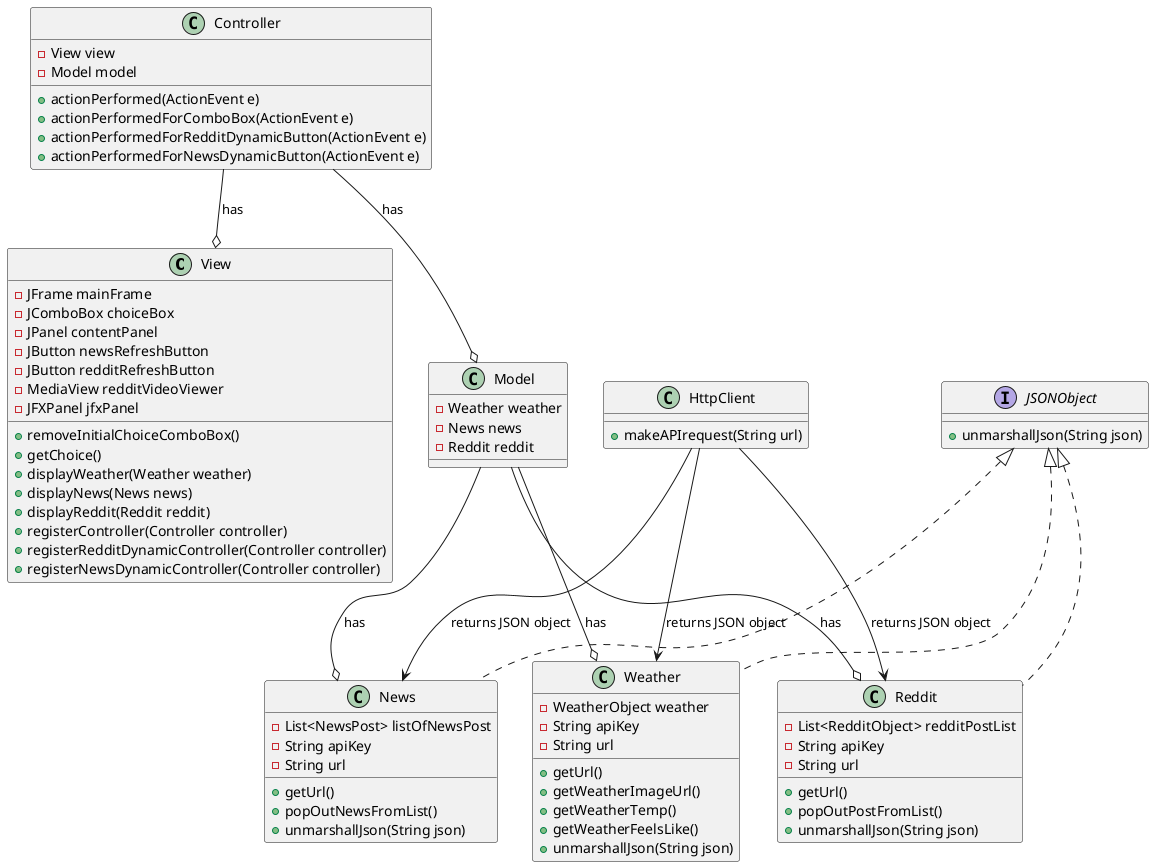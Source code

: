 @startuml
class View {

    -JFrame mainFrame
    -JComboBox choiceBox
    -JPanel contentPanel
    -JButton newsRefreshButton
    -JButton redditRefreshButton
    -MediaView redditVideoViewer
    -JFXPanel jfxPanel
    +removeInitialChoiceComboBox()
    +getChoice()
    +displayWeather(Weather weather)
    +displayNews(News news)
    +displayReddit(Reddit reddit)
    +registerController(Controller controller)
    +registerRedditDynamicController(Controller controller)
    +registerNewsDynamicController(Controller controller)
}

class Controller {
    -View view
    -Model model
    +actionPerformed(ActionEvent e)
    +actionPerformedForComboBox(ActionEvent e)
    +actionPerformedForRedditDynamicButton(ActionEvent e)
    +actionPerformedForNewsDynamicButton(ActionEvent e)
}

class Model {
    -Weather weather
    -News news
    -Reddit reddit
}

interface JSONObject {
   +unmarshallJson(String json)
}

class Weather implements JSONObject {
    -WeatherObject weather
    -String apiKey
    -String url
    +getUrl()
    +getWeatherImageUrl()
    +getWeatherTemp()
    +getWeatherFeelsLike()
    +unmarshallJson(String json)
}

class News implements JSONObject {
        -List<NewsPost> listOfNewsPost
        -String apiKey
        -String url
        +getUrl()
        +popOutNewsFromList()
        +unmarshallJson(String json)

}

class Reddit implements JSONObject {
        -List<RedditObject> redditPostList
        -String apiKey
        -String url
        +getUrl()
        +popOutPostFromList()
        +unmarshallJson(String json)
}

class HttpClient {
    +makeAPIrequest(String url)
}

Model --o Weather : has
Model --o News : has
Model --o Reddit : has

Controller --o View : has
Controller --o Model : has

HttpClient --> News : returns JSON object
HttpClient --> Reddit : returns JSON object
HttpClient --> Weather : returns JSON object
@enduml
